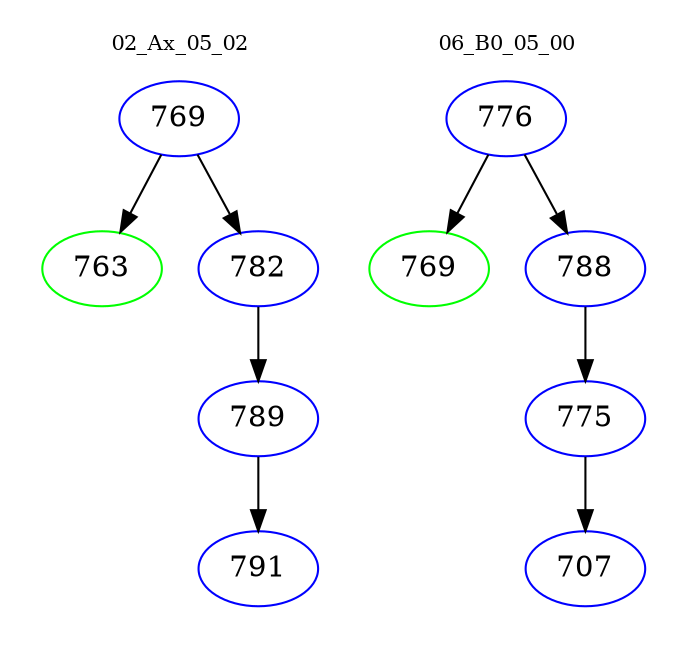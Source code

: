 digraph{
subgraph cluster_0 {
color = white
label = "02_Ax_05_02";
fontsize=10;
T0_769 [label="769", color="blue"]
T0_769 -> T0_763 [color="black"]
T0_763 [label="763", color="green"]
T0_769 -> T0_782 [color="black"]
T0_782 [label="782", color="blue"]
T0_782 -> T0_789 [color="black"]
T0_789 [label="789", color="blue"]
T0_789 -> T0_791 [color="black"]
T0_791 [label="791", color="blue"]
}
subgraph cluster_1 {
color = white
label = "06_B0_05_00";
fontsize=10;
T1_776 [label="776", color="blue"]
T1_776 -> T1_769 [color="black"]
T1_769 [label="769", color="green"]
T1_776 -> T1_788 [color="black"]
T1_788 [label="788", color="blue"]
T1_788 -> T1_775 [color="black"]
T1_775 [label="775", color="blue"]
T1_775 -> T1_707 [color="black"]
T1_707 [label="707", color="blue"]
}
}
